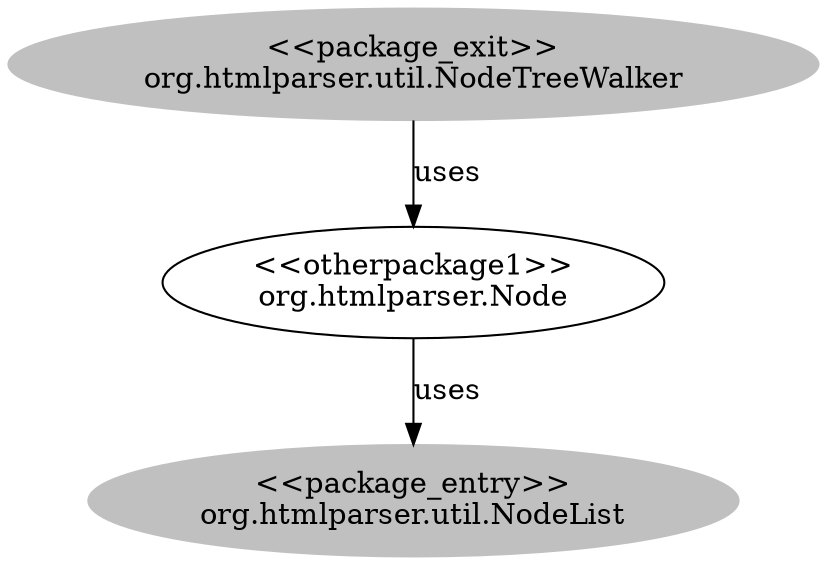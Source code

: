 digraph cd {
	org_htmlparser_util_NodeTreeWalker [label="<<package_exit>>
org.htmlparser.util.NodeTreeWalker",style=filled,color="grey"];
	org_htmlparser_util_NodeList [label="<<package_entry>>
org.htmlparser.util.NodeList",style=filled,color="grey"];
	org_htmlparser_Node [label="<<otherpackage1>>
org.htmlparser.Node"];
	org_htmlparser_util_NodeTreeWalker -> org_htmlparser_Node [label=uses];
	org_htmlparser_Node -> org_htmlparser_util_NodeList [label=uses];
}
